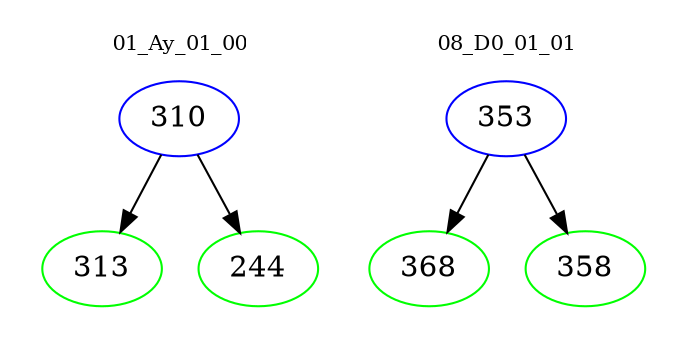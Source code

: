 digraph{
subgraph cluster_0 {
color = white
label = "01_Ay_01_00";
fontsize=10;
T0_310 [label="310", color="blue"]
T0_310 -> T0_313 [color="black"]
T0_313 [label="313", color="green"]
T0_310 -> T0_244 [color="black"]
T0_244 [label="244", color="green"]
}
subgraph cluster_1 {
color = white
label = "08_D0_01_01";
fontsize=10;
T1_353 [label="353", color="blue"]
T1_353 -> T1_368 [color="black"]
T1_368 [label="368", color="green"]
T1_353 -> T1_358 [color="black"]
T1_358 [label="358", color="green"]
}
}
